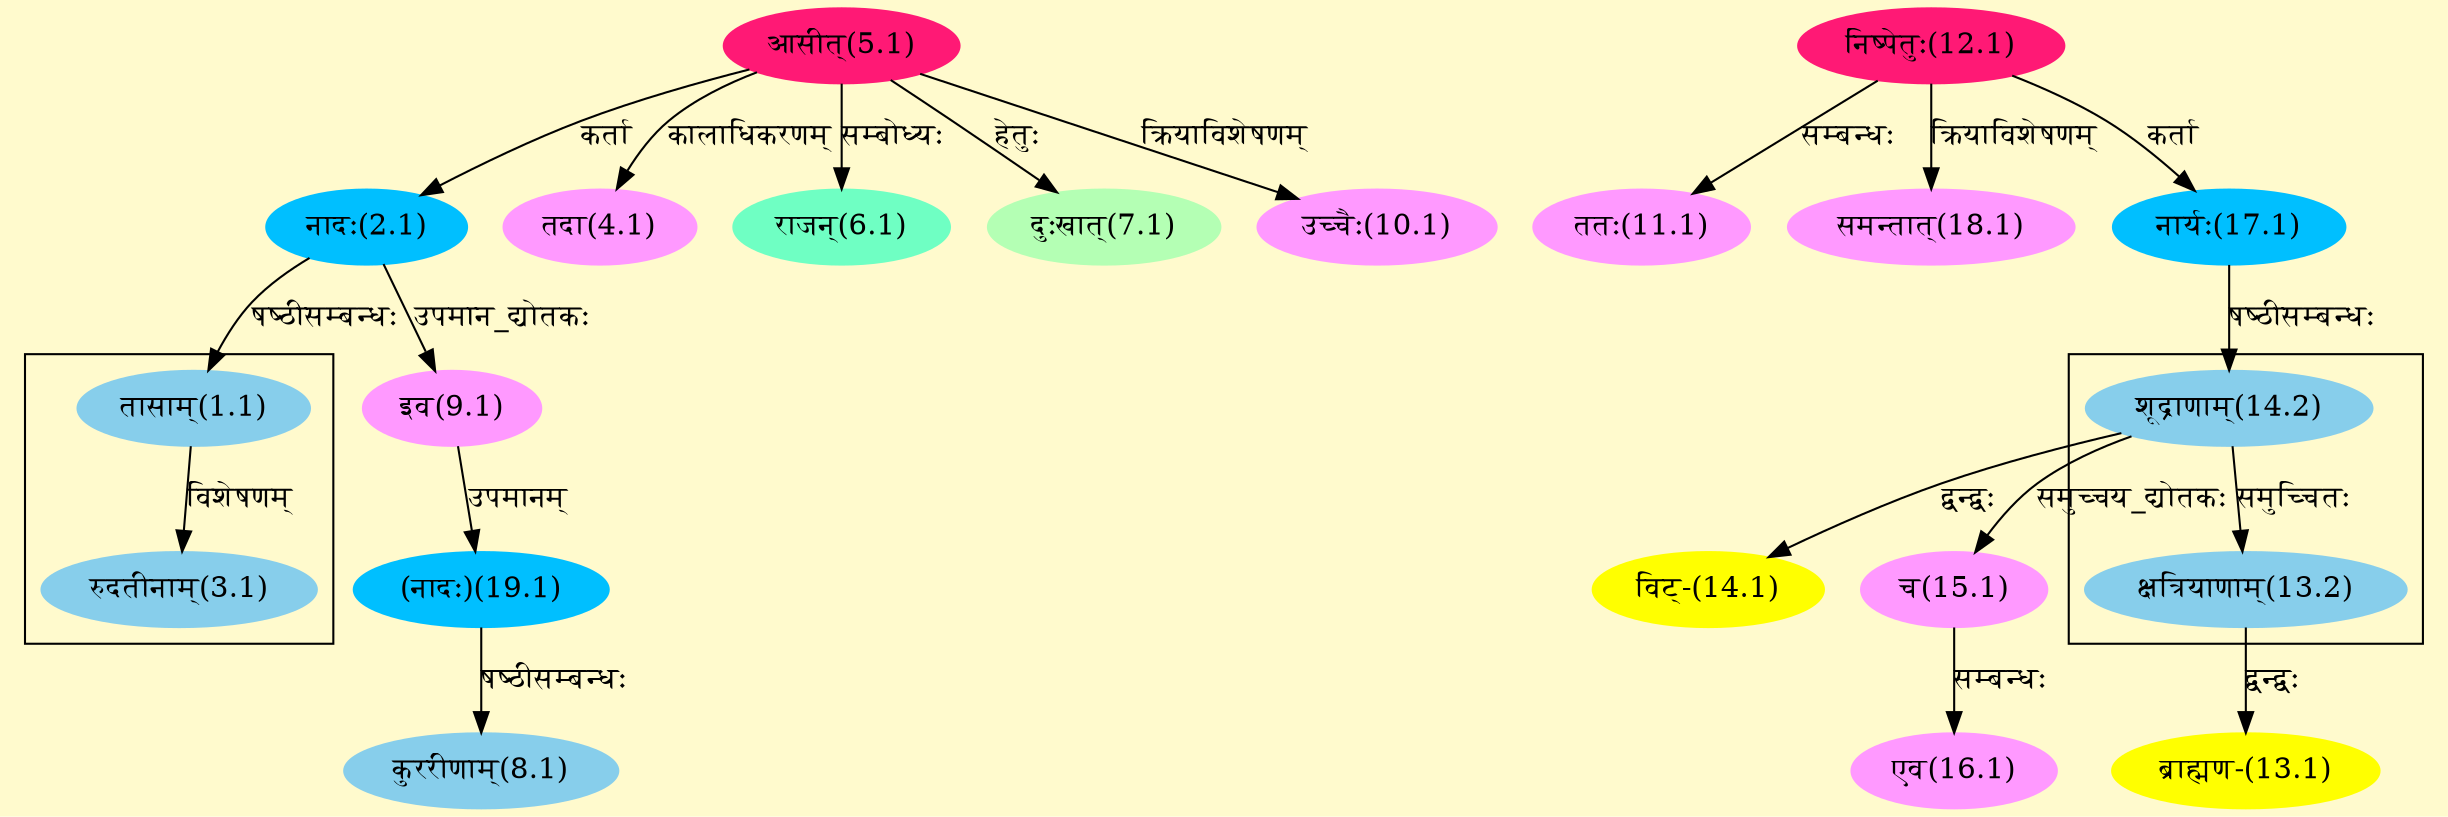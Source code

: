 digraph G{
rankdir=BT;
 compound=true;
 bgcolor="lemonchiffon1";

subgraph cluster_1{
Node3_1 [style=filled, color="#87CEEB" label = "रुदतीनाम्(3.1)"]
Node1_1 [style=filled, color="#87CEEB" label = "तासाम्(1.1)"]

}

subgraph cluster_2{
Node13_2 [style=filled, color="#87CEEB" label = "क्षत्रियाणाम्(13.2)"]
Node14_2 [style=filled, color="#87CEEB" label = "शूद्राणाम्(14.2)"]

}
Node1_1 [style=filled, color="#87CEEB" label = "तासाम्(1.1)"]
Node2_1 [style=filled, color="#00BFFF" label = "नादः(2.1)"]
Node5_1 [style=filled, color="#FF1975" label = "आसीत्(5.1)"]
Node4_1 [style=filled, color="#FF99FF" label = "तदा(4.1)"]
Node6_1 [style=filled, color="#6FFFC3" label = "राजन्(6.1)"]
Node7_1 [style=filled, color="#B4FFB4" label = "दुःखात्(7.1)"]
Node8_1 [style=filled, color="#87CEEB" label = "कुररीणाम्(8.1)"]
Node19_1 [style=filled, color="#00BFFF" label = "(नादः)(19.1)"]
Node9_1 [style=filled, color="#FF99FF" label = "इव(9.1)"]
Node10_1 [style=filled, color="#FF99FF" label = "उच्चैः(10.1)"]
Node11_1 [style=filled, color="#FF99FF" label = "ततः(11.1)"]
Node12_1 [style=filled, color="#FF1975" label = "निष्पेतुः(12.1)"]
Node17_1 [style=filled, color="#00BFFF" label = "नार्यः(17.1)"]
Node13_1 [style=filled, color="#FFFF00" label = "ब्राह्मण-(13.1)"]
Node13_2 [style=filled, color="#87CEEB" label = "क्षत्रियाणाम्(13.2)"]
Node14_1 [style=filled, color="#FFFF00" label = "विट्-(14.1)"]
Node14_2 [style=filled, color="#87CEEB" label = "शूद्राणाम्(14.2)"]
Node15_1 [style=filled, color="#FF99FF" label = "च(15.1)"]
Node16_1 [style=filled, color="#FF99FF" label = "एव(16.1)"]
Node18_1 [style=filled, color="#FF99FF" label = "समन्तात्(18.1)"]
/* Start of Relations section */

Node1_1 -> Node2_1 [  label="षष्ठीसम्बन्धः"  dir="back" ]
Node2_1 -> Node5_1 [  label="कर्ता"  dir="back" ]
Node3_1 -> Node1_1 [  label="विशेषणम्"  dir="back" ]
Node4_1 -> Node5_1 [  label="कालाधिकरणम्"  dir="back" ]
Node6_1 -> Node5_1 [  label="सम्बोध्यः"  dir="back" ]
Node7_1 -> Node5_1 [  label="हेतुः"  dir="back" ]
Node8_1 -> Node19_1 [  label="षष्ठीसम्बन्धः"  dir="back" ]
Node9_1 -> Node2_1 [  label="उपमान_द्योतकः"  dir="back" ]
Node10_1 -> Node5_1 [  label="क्रियाविशेषणम्"  dir="back" ]
Node11_1 -> Node12_1 [  label="सम्बन्धः"  dir="back" ]
Node13_1 -> Node13_2 [  label="द्वन्द्वः"  dir="back" ]
Node13_2 -> Node14_2 [  label="समुच्चितः"  dir="back" ]
Node14_1 -> Node14_2 [  label="द्वन्द्वः"  dir="back" ]
Node14_2 -> Node17_1 [  label="षष्ठीसम्बन्धः"  dir="back" ]
Node15_1 -> Node14_2 [  label="समुच्चय_द्योतकः"  dir="back" ]
Node16_1 -> Node15_1 [  label="सम्बन्धः"  dir="back" ]
Node17_1 -> Node12_1 [  label="कर्ता"  dir="back" ]
Node18_1 -> Node12_1 [  label="क्रियाविशेषणम्"  dir="back" ]
Node19_1 -> Node9_1 [  label="उपमानम्"  dir="back" ]
}
